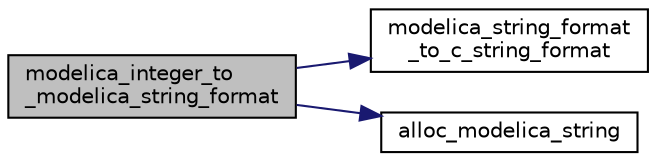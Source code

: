 digraph "modelica_integer_to_modelica_string_format"
{
  edge [fontname="Helvetica",fontsize="10",labelfontname="Helvetica",labelfontsize="10"];
  node [fontname="Helvetica",fontsize="10",shape=record];
  rankdir="LR";
  Node77 [label="modelica_integer_to\l_modelica_string_format",height=0.2,width=0.4,color="black", fillcolor="grey75", style="filled", fontcolor="black"];
  Node77 -> Node78 [color="midnightblue",fontsize="10",style="solid",fontname="Helvetica"];
  Node78 [label="modelica_string_format\l_to_c_string_format",height=0.2,width=0.4,color="black", fillcolor="white", style="filled",URL="$d9/d0a/modelica__string_8c.html#a0574858a3efac88aa03848cc98ce9b18"];
  Node77 -> Node79 [color="midnightblue",fontsize="10",style="solid",fontname="Helvetica"];
  Node79 [label="alloc_modelica_string",height=0.2,width=0.4,color="black", fillcolor="white", style="filled",URL="$d9/d0a/modelica__string_8c.html#add1e8d341c9441788cfbf64f5331f94c"];
}
